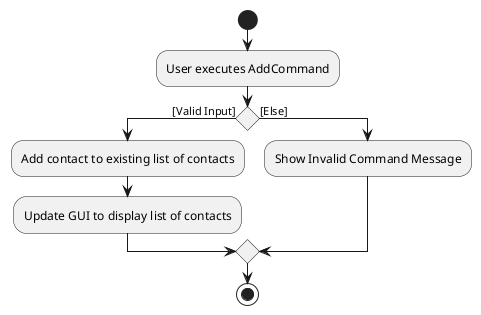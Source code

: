 @startuml
start
:User executes AddCommand;

if () is ([Valid Input]) then
:Add contact to existing list of contacts;
:Update GUI to display list of contacts;
else ([Else])
:Show Invalid Command Message;
endif
stop
@enduml
